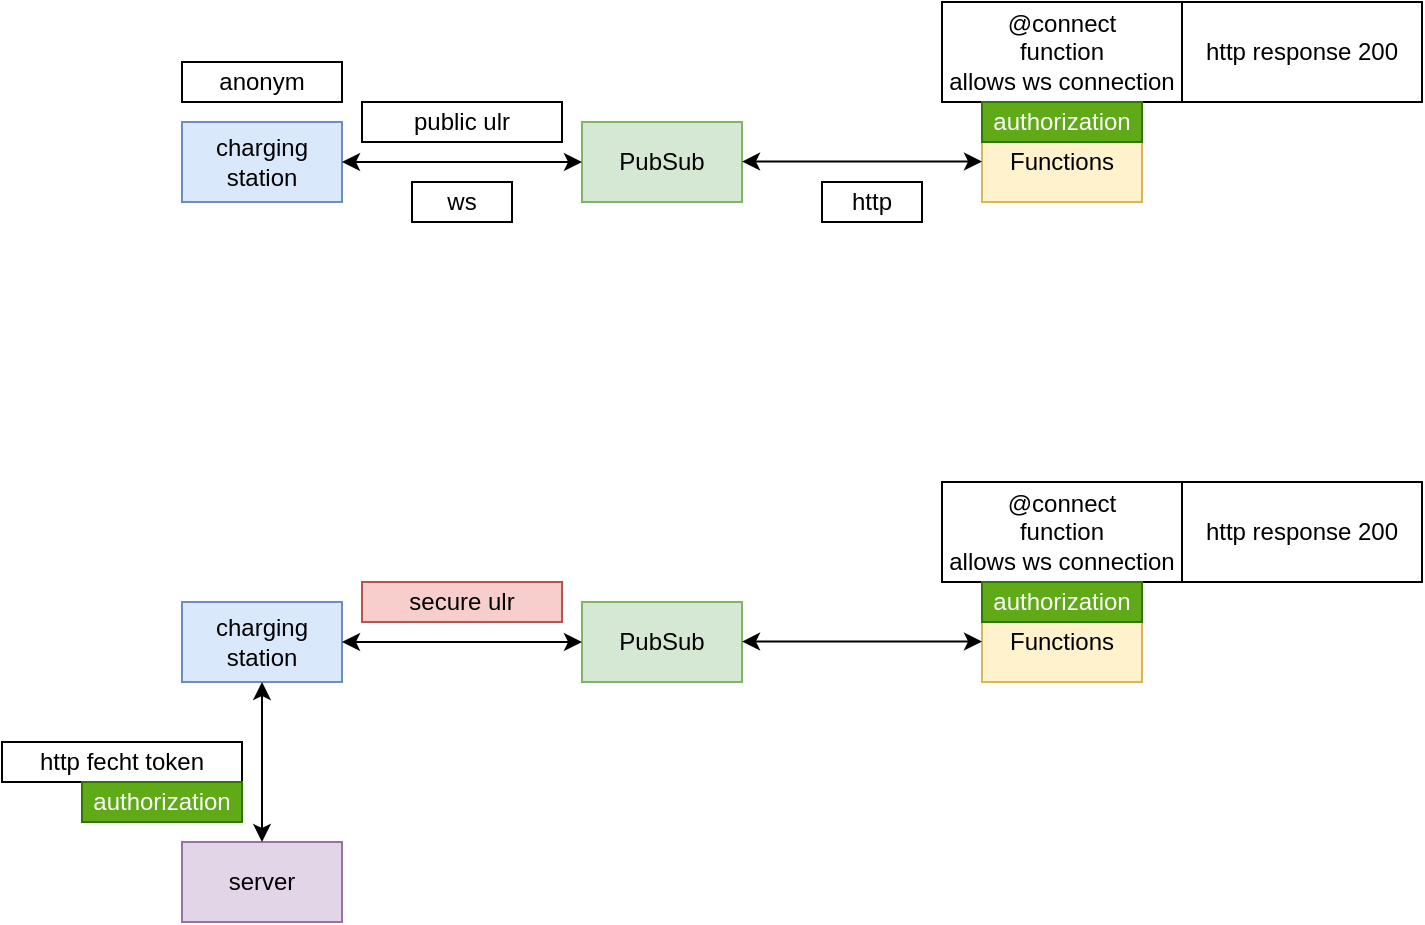 <mxfile version="22.1.11" type="github">
  <diagram name="Page-1" id="5EoVKOuBsSbtaDSd_Be7">
    <mxGraphModel dx="610" dy="447" grid="1" gridSize="10" guides="1" tooltips="1" connect="1" arrows="1" fold="1" page="1" pageScale="1" pageWidth="850" pageHeight="1100" math="0" shadow="0">
      <root>
        <mxCell id="0" />
        <mxCell id="1" parent="0" />
        <mxCell id="aCYDOsVWMfS4WRmce1km-1" value="charging station" style="rounded=0;whiteSpace=wrap;html=1;fillColor=#dae8fc;strokeColor=#6c8ebf;" vertex="1" parent="1">
          <mxGeometry x="160" y="280" width="80" height="40" as="geometry" />
        </mxCell>
        <mxCell id="aCYDOsVWMfS4WRmce1km-2" value="Functions" style="rounded=0;whiteSpace=wrap;html=1;fillColor=#fff2cc;strokeColor=#d6b656;" vertex="1" parent="1">
          <mxGeometry x="560" y="280" width="80" height="40" as="geometry" />
        </mxCell>
        <mxCell id="aCYDOsVWMfS4WRmce1km-3" value="PubSub" style="rounded=0;whiteSpace=wrap;html=1;fillColor=#d5e8d4;strokeColor=#82b366;" vertex="1" parent="1">
          <mxGeometry x="360" y="280" width="80" height="40" as="geometry" />
        </mxCell>
        <mxCell id="aCYDOsVWMfS4WRmce1km-6" value="" style="endArrow=classic;startArrow=classic;html=1;rounded=0;exitX=1;exitY=0.5;exitDx=0;exitDy=0;entryX=0;entryY=0.5;entryDx=0;entryDy=0;" edge="1" parent="1" source="aCYDOsVWMfS4WRmce1km-1" target="aCYDOsVWMfS4WRmce1km-3">
          <mxGeometry width="50" height="50" relative="1" as="geometry">
            <mxPoint x="350" y="380" as="sourcePoint" />
            <mxPoint x="400" y="330" as="targetPoint" />
          </mxGeometry>
        </mxCell>
        <mxCell id="aCYDOsVWMfS4WRmce1km-7" value="" style="endArrow=classic;startArrow=classic;html=1;rounded=0;exitX=1;exitY=0.5;exitDx=0;exitDy=0;entryX=0;entryY=0.5;entryDx=0;entryDy=0;" edge="1" parent="1">
          <mxGeometry width="50" height="50" relative="1" as="geometry">
            <mxPoint x="440" y="299.76" as="sourcePoint" />
            <mxPoint x="560" y="299.76" as="targetPoint" />
          </mxGeometry>
        </mxCell>
        <mxCell id="aCYDOsVWMfS4WRmce1km-8" value="anonym" style="rounded=0;whiteSpace=wrap;html=1;" vertex="1" parent="1">
          <mxGeometry x="160" y="250" width="80" height="20" as="geometry" />
        </mxCell>
        <mxCell id="aCYDOsVWMfS4WRmce1km-9" value="public ulr" style="rounded=0;whiteSpace=wrap;html=1;" vertex="1" parent="1">
          <mxGeometry x="250" y="270" width="100" height="20" as="geometry" />
        </mxCell>
        <mxCell id="aCYDOsVWMfS4WRmce1km-10" value="&lt;div&gt;@connect &lt;br&gt;&lt;/div&gt;&lt;div&gt;function&lt;/div&gt;&lt;div&gt;allows ws connection&lt;br&gt;&lt;/div&gt;" style="rounded=0;whiteSpace=wrap;html=1;" vertex="1" parent="1">
          <mxGeometry x="540" y="220" width="120" height="50" as="geometry" />
        </mxCell>
        <mxCell id="aCYDOsVWMfS4WRmce1km-11" value="charging station" style="rounded=0;whiteSpace=wrap;html=1;fillColor=#dae8fc;strokeColor=#6c8ebf;" vertex="1" parent="1">
          <mxGeometry x="160" y="520" width="80" height="40" as="geometry" />
        </mxCell>
        <mxCell id="aCYDOsVWMfS4WRmce1km-12" value="Functions" style="rounded=0;whiteSpace=wrap;html=1;fillColor=#fff2cc;strokeColor=#d6b656;" vertex="1" parent="1">
          <mxGeometry x="560" y="520" width="80" height="40" as="geometry" />
        </mxCell>
        <mxCell id="aCYDOsVWMfS4WRmce1km-13" value="PubSub" style="rounded=0;whiteSpace=wrap;html=1;fillColor=#d5e8d4;strokeColor=#82b366;" vertex="1" parent="1">
          <mxGeometry x="360" y="520" width="80" height="40" as="geometry" />
        </mxCell>
        <mxCell id="aCYDOsVWMfS4WRmce1km-14" value="" style="endArrow=classic;startArrow=classic;html=1;rounded=0;exitX=1;exitY=0.5;exitDx=0;exitDy=0;entryX=0;entryY=0.5;entryDx=0;entryDy=0;" edge="1" parent="1" source="aCYDOsVWMfS4WRmce1km-11" target="aCYDOsVWMfS4WRmce1km-13">
          <mxGeometry width="50" height="50" relative="1" as="geometry">
            <mxPoint x="350" y="620" as="sourcePoint" />
            <mxPoint x="400" y="570" as="targetPoint" />
          </mxGeometry>
        </mxCell>
        <mxCell id="aCYDOsVWMfS4WRmce1km-15" value="" style="endArrow=classic;startArrow=classic;html=1;rounded=0;exitX=1;exitY=0.5;exitDx=0;exitDy=0;entryX=0;entryY=0.5;entryDx=0;entryDy=0;" edge="1" parent="1">
          <mxGeometry width="50" height="50" relative="1" as="geometry">
            <mxPoint x="440" y="539.76" as="sourcePoint" />
            <mxPoint x="560" y="539.76" as="targetPoint" />
          </mxGeometry>
        </mxCell>
        <mxCell id="aCYDOsVWMfS4WRmce1km-17" value="secure ulr" style="rounded=0;whiteSpace=wrap;html=1;fillColor=#f8cecc;strokeColor=#b85450;" vertex="1" parent="1">
          <mxGeometry x="250" y="510" width="100" height="20" as="geometry" />
        </mxCell>
        <mxCell id="aCYDOsVWMfS4WRmce1km-18" value="&lt;div&gt;@connect &lt;br&gt;&lt;/div&gt;&lt;div&gt;function&lt;/div&gt;&lt;div&gt;allows ws connection&lt;br&gt;&lt;/div&gt;" style="rounded=0;whiteSpace=wrap;html=1;" vertex="1" parent="1">
          <mxGeometry x="540" y="460" width="120" height="50" as="geometry" />
        </mxCell>
        <mxCell id="aCYDOsVWMfS4WRmce1km-20" value="ws" style="rounded=0;whiteSpace=wrap;html=1;" vertex="1" parent="1">
          <mxGeometry x="275" y="310" width="50" height="20" as="geometry" />
        </mxCell>
        <mxCell id="aCYDOsVWMfS4WRmce1km-21" value="http" style="rounded=0;whiteSpace=wrap;html=1;" vertex="1" parent="1">
          <mxGeometry x="480" y="310" width="50" height="20" as="geometry" />
        </mxCell>
        <mxCell id="aCYDOsVWMfS4WRmce1km-22" value="server" style="rounded=0;whiteSpace=wrap;html=1;fillColor=#e1d5e7;strokeColor=#9673a6;" vertex="1" parent="1">
          <mxGeometry x="160" y="640" width="80" height="40" as="geometry" />
        </mxCell>
        <mxCell id="aCYDOsVWMfS4WRmce1km-23" value="" style="endArrow=classic;startArrow=classic;html=1;rounded=0;entryX=0.5;entryY=1;entryDx=0;entryDy=0;" edge="1" parent="1" target="aCYDOsVWMfS4WRmce1km-11">
          <mxGeometry width="50" height="50" relative="1" as="geometry">
            <mxPoint x="200" y="640" as="sourcePoint" />
            <mxPoint x="250" y="590" as="targetPoint" />
          </mxGeometry>
        </mxCell>
        <mxCell id="aCYDOsVWMfS4WRmce1km-24" value="http fecht token" style="rounded=0;whiteSpace=wrap;html=1;" vertex="1" parent="1">
          <mxGeometry x="70" y="590" width="120" height="20" as="geometry" />
        </mxCell>
        <mxCell id="aCYDOsVWMfS4WRmce1km-26" value="authorization" style="rounded=0;whiteSpace=wrap;html=1;fillColor=#60a917;strokeColor=#2D7600;fontColor=#ffffff;" vertex="1" parent="1">
          <mxGeometry x="560" y="270" width="80" height="20" as="geometry" />
        </mxCell>
        <mxCell id="aCYDOsVWMfS4WRmce1km-27" value="authorization" style="rounded=0;whiteSpace=wrap;html=1;fillColor=#60a917;strokeColor=#2D7600;fontColor=#ffffff;" vertex="1" parent="1">
          <mxGeometry x="560" y="510" width="80" height="20" as="geometry" />
        </mxCell>
        <mxCell id="aCYDOsVWMfS4WRmce1km-28" value="authorization" style="rounded=0;whiteSpace=wrap;html=1;fillColor=#60a917;strokeColor=#2D7600;fontColor=#ffffff;" vertex="1" parent="1">
          <mxGeometry x="110" y="610" width="80" height="20" as="geometry" />
        </mxCell>
        <mxCell id="aCYDOsVWMfS4WRmce1km-29" value="http response 200" style="rounded=0;whiteSpace=wrap;html=1;" vertex="1" parent="1">
          <mxGeometry x="660" y="460" width="120" height="50" as="geometry" />
        </mxCell>
        <mxCell id="aCYDOsVWMfS4WRmce1km-30" value="http response 200" style="rounded=0;whiteSpace=wrap;html=1;" vertex="1" parent="1">
          <mxGeometry x="660" y="220" width="120" height="50" as="geometry" />
        </mxCell>
      </root>
    </mxGraphModel>
  </diagram>
</mxfile>
